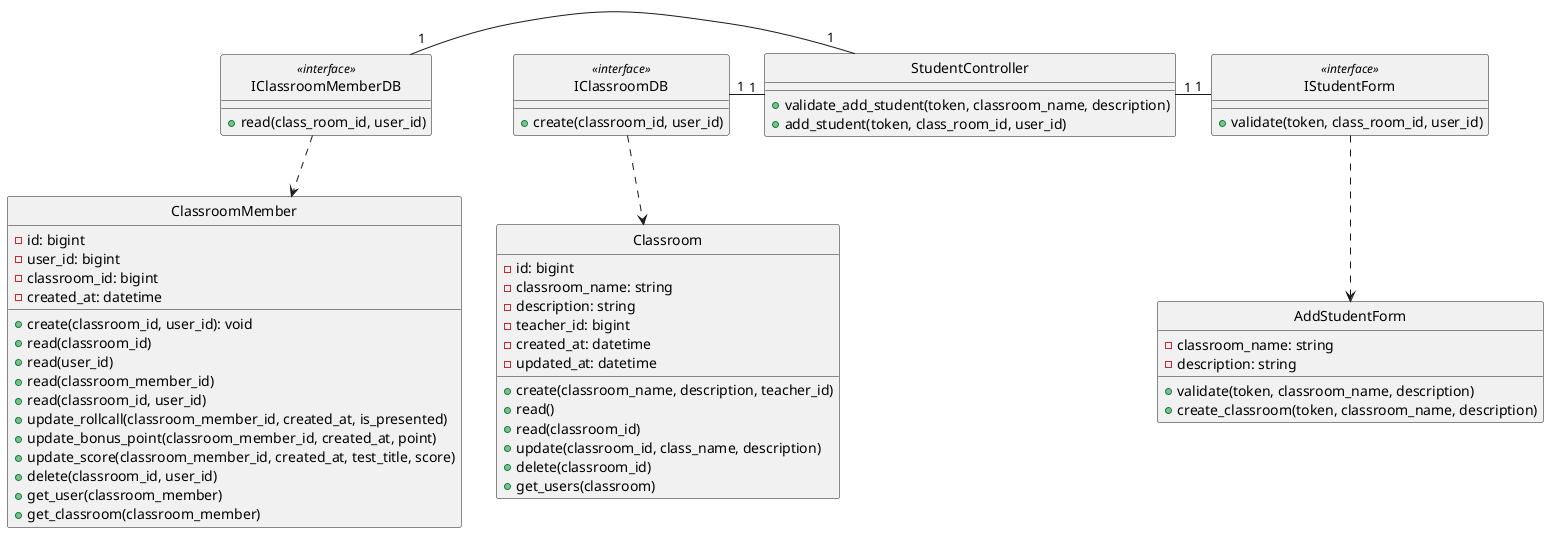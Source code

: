 @startuml addStudent

class Classroom {
    - id: bigint
    - classroom_name: string
    - description: string
    - teacher_id: bigint
    - created_at: datetime
    - updated_at: datetime

    + create(classroom_name, description, teacher_id)
    + read()
    + read(classroom_id)
    + update(classroom_id, class_name, description)
    + delete(classroom_id)
    + get_users(classroom)

}

class IClassroomDB <<interface>> {
    + create(classroom_id, user_id)
}

class AddStudentForm {
    - classroom_name: string
    - description: string

    + validate(token, classroom_name, description)
    + create_classroom(token, classroom_name, description)
}

class IStudentForm <<interface>> {
    + validate(token, class_room_id, user_id)
}

class StudentController {
    + validate_add_student(token, classroom_name, description)
    + add_student(token, class_room_id, user_id)
}


class ClassroomMember {
    - id: bigint
    - user_id: bigint
    - classroom_id: bigint
    - created_at: datetime

    + create(classroom_id, user_id): void
    + read(classroom_id)
    + read(user_id)
    + read(classroom_member_id)
    + read(classroom_id, user_id)
    + update_rollcall(classroom_member_id, created_at, is_presented)
    + update_bonus_point(classroom_member_id, created_at, point)
    + update_score(classroom_member_id, created_at, test_title, score)
    + delete(classroom_id, user_id)
    + get_user(classroom_member)
    + get_classroom(classroom_member)
}

class IClassroomMemberDB <<interface>> {
    + read(class_room_id, user_id)
}

hide Classroom circle
hide IClassroomDB <<interface>> circle
hide AddStudentForm circle
hide IStudentForm <<interface>> circle
hide StudentController circle
hide IClassroomMemberDB <<interface>> circle
hide ClassroomMember circle


IClassroomDB -down.> Classroom
IStudentForm .down.> AddStudentForm
IClassroomMemberDB .down.> ClassroomMember
StudentController "1"-left-"1" IClassroomDB
IStudentForm "1"-left-"1" StudentController
StudentController "1"-left-"1" IClassroomMemberDB



@enduml

